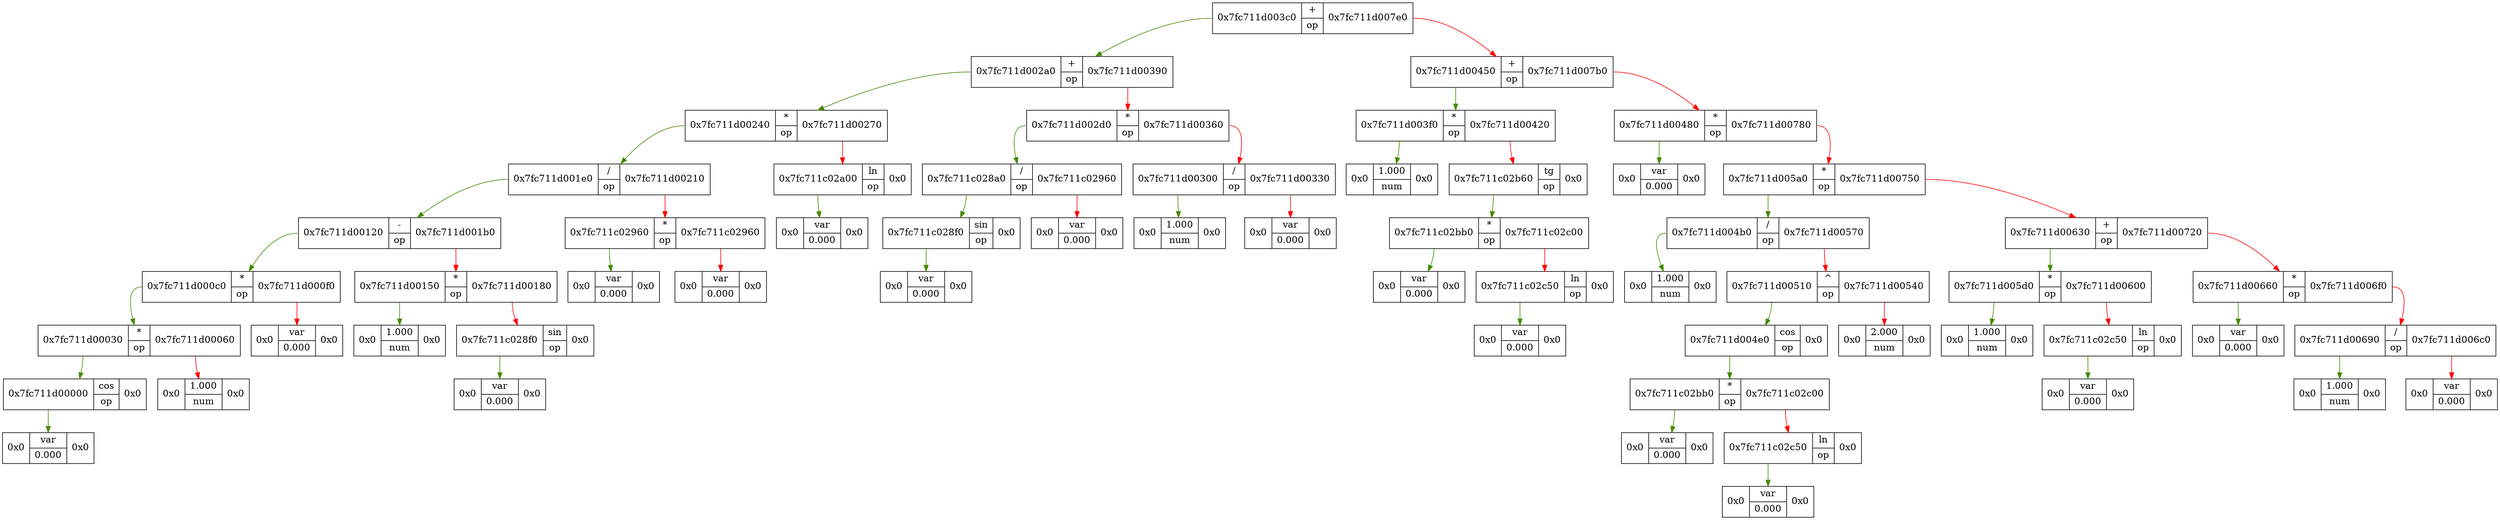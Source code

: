 digraph G{
	edge[color="chartreuse4",fontcolor="blue",fontsize=12];
	node[shape="rectangle",fontsize=15];
	1 [shape=record,label="  <f0> 0x7fc711d003c0| {+ | op} | <f1> 0x7fc711d007e0" ];
	2 [shape=record,label="  <f0> 0x7fc711d002a0| {+ | op} | <f1> 0x7fc711d00390" ];
	4 [shape=record,label="  <f0> 0x7fc711d00240| {* | op} | <f1> 0x7fc711d00270" ];
	8 [shape=record,label="  <f0> 0x7fc711d001e0| {/ | op} | <f1> 0x7fc711d00210" ];
	16 [shape=record,label="  <f0> 0x7fc711d00120| {- | op} | <f1> 0x7fc711d001b0" ];
	32 [shape=record,label="  <f0> 0x7fc711d000c0| {* | op} | <f1> 0x7fc711d000f0" ];
	64 [shape=record,label="  <f0> 0x7fc711d00030| {* | op} | <f1> 0x7fc711d00060" ];
	128 [shape=record,label="  <f0> 0x7fc711d00000| {cos | op} | <f1> 0x0" ];
	256 [shape=record,label="  <f0> 0x0| {var | 0.000} | <f1> 0x0" ];
		128:<f0> -> 256
		64:<f0> -> 128
	129 [shape=record,label="  <f0> 0x0| {1.000 | num} | <f1> 0x0" ];
		64:<f1> -> 129[color="red"]
		32:<f0> -> 64
	65 [shape=record,label="  <f0> 0x0| {var | 0.000} | <f1> 0x0" ];
		32:<f1> -> 65[color="red"]
		16:<f0> -> 32
	33 [shape=record,label="  <f0> 0x7fc711d00150| {* | op} | <f1> 0x7fc711d00180" ];
	66 [shape=record,label="  <f0> 0x0| {1.000 | num} | <f1> 0x0" ];
		33:<f0> -> 66
	67 [shape=record,label="  <f0> 0x7fc711c028f0| {sin | op} | <f1> 0x0" ];
	134 [shape=record,label="  <f0> 0x0| {var | 0.000} | <f1> 0x0" ];
		67:<f0> -> 134
		33:<f1> -> 67[color="red"]
		16:<f1> -> 33[color="red"]
		8:<f0> -> 16
	17 [shape=record,label="  <f0> 0x7fc711c02960| {* | op} | <f1> 0x7fc711c02960" ];
	34 [shape=record,label="  <f0> 0x0| {var | 0.000} | <f1> 0x0" ];
		17:<f0> -> 34
	35 [shape=record,label="  <f0> 0x0| {var | 0.000} | <f1> 0x0" ];
		17:<f1> -> 35[color="red"]
		8:<f1> -> 17[color="red"]
		4:<f0> -> 8
	9 [shape=record,label="  <f0> 0x7fc711c02a00| {ln | op} | <f1> 0x0" ];
	18 [shape=record,label="  <f0> 0x0| {var | 0.000} | <f1> 0x0" ];
		9:<f0> -> 18
		4:<f1> -> 9[color="red"]
		2:<f0> -> 4
	5 [shape=record,label="  <f0> 0x7fc711d002d0| {* | op} | <f1> 0x7fc711d00360" ];
	10 [shape=record,label="  <f0> 0x7fc711c028a0| {/ | op} | <f1> 0x7fc711c02960" ];
	20 [shape=record,label="  <f0> 0x7fc711c028f0| {sin | op} | <f1> 0x0" ];
	40 [shape=record,label="  <f0> 0x0| {var | 0.000} | <f1> 0x0" ];
		20:<f0> -> 40
		10:<f0> -> 20
	21 [shape=record,label="  <f0> 0x0| {var | 0.000} | <f1> 0x0" ];
		10:<f1> -> 21[color="red"]
		5:<f0> -> 10
	11 [shape=record,label="  <f0> 0x7fc711d00300| {/ | op} | <f1> 0x7fc711d00330" ];
	22 [shape=record,label="  <f0> 0x0| {1.000 | num} | <f1> 0x0" ];
		11:<f0> -> 22
	23 [shape=record,label="  <f0> 0x0| {var | 0.000} | <f1> 0x0" ];
		11:<f1> -> 23[color="red"]
		5:<f1> -> 11[color="red"]
		2:<f1> -> 5[color="red"]
		1:<f0> -> 2
	3 [shape=record,label="  <f0> 0x7fc711d00450| {+ | op} | <f1> 0x7fc711d007b0" ];
	6 [shape=record,label="  <f0> 0x7fc711d003f0| {* | op} | <f1> 0x7fc711d00420" ];
	12 [shape=record,label="  <f0> 0x0| {1.000 | num} | <f1> 0x0" ];
		6:<f0> -> 12
	13 [shape=record,label="  <f0> 0x7fc711c02b60| {tg | op} | <f1> 0x0" ];
	26 [shape=record,label="  <f0> 0x7fc711c02bb0| {* | op} | <f1> 0x7fc711c02c00" ];
	52 [shape=record,label="  <f0> 0x0| {var | 0.000} | <f1> 0x0" ];
		26:<f0> -> 52
	53 [shape=record,label="  <f0> 0x7fc711c02c50| {ln | op} | <f1> 0x0" ];
	106 [shape=record,label="  <f0> 0x0| {var | 0.000} | <f1> 0x0" ];
		53:<f0> -> 106
		26:<f1> -> 53[color="red"]
		13:<f0> -> 26
		6:<f1> -> 13[color="red"]
		3:<f0> -> 6
	7 [shape=record,label="  <f0> 0x7fc711d00480| {* | op} | <f1> 0x7fc711d00780" ];
	14 [shape=record,label="  <f0> 0x0| {var | 0.000} | <f1> 0x0" ];
		7:<f0> -> 14
	15 [shape=record,label="  <f0> 0x7fc711d005a0| {* | op} | <f1> 0x7fc711d00750" ];
	30 [shape=record,label="  <f0> 0x7fc711d004b0| {/ | op} | <f1> 0x7fc711d00570" ];
	60 [shape=record,label="  <f0> 0x0| {1.000 | num} | <f1> 0x0" ];
		30:<f0> -> 60
	61 [shape=record,label="  <f0> 0x7fc711d00510| {^ | op} | <f1> 0x7fc711d00540" ];
	122 [shape=record,label="  <f0> 0x7fc711d004e0| {cos | op} | <f1> 0x0" ];
	244 [shape=record,label="  <f0> 0x7fc711c02bb0| {* | op} | <f1> 0x7fc711c02c00" ];
	488 [shape=record,label="  <f0> 0x0| {var | 0.000} | <f1> 0x0" ];
		244:<f0> -> 488
	489 [shape=record,label="  <f0> 0x7fc711c02c50| {ln | op} | <f1> 0x0" ];
	978 [shape=record,label="  <f0> 0x0| {var | 0.000} | <f1> 0x0" ];
		489:<f0> -> 978
		244:<f1> -> 489[color="red"]
		122:<f0> -> 244
		61:<f0> -> 122
	123 [shape=record,label="  <f0> 0x0| {2.000 | num} | <f1> 0x0" ];
		61:<f1> -> 123[color="red"]
		30:<f1> -> 61[color="red"]
		15:<f0> -> 30
	31 [shape=record,label="  <f0> 0x7fc711d00630| {+ | op} | <f1> 0x7fc711d00720" ];
	62 [shape=record,label="  <f0> 0x7fc711d005d0| {* | op} | <f1> 0x7fc711d00600" ];
	124 [shape=record,label="  <f0> 0x0| {1.000 | num} | <f1> 0x0" ];
		62:<f0> -> 124
	125 [shape=record,label="  <f0> 0x7fc711c02c50| {ln | op} | <f1> 0x0" ];
	250 [shape=record,label="  <f0> 0x0| {var | 0.000} | <f1> 0x0" ];
		125:<f0> -> 250
		62:<f1> -> 125[color="red"]
		31:<f0> -> 62
	63 [shape=record,label="  <f0> 0x7fc711d00660| {* | op} | <f1> 0x7fc711d006f0" ];
	126 [shape=record,label="  <f0> 0x0| {var | 0.000} | <f1> 0x0" ];
		63:<f0> -> 126
	127 [shape=record,label="  <f0> 0x7fc711d00690| {/ | op} | <f1> 0x7fc711d006c0" ];
	254 [shape=record,label="  <f0> 0x0| {1.000 | num} | <f1> 0x0" ];
		127:<f0> -> 254
	255 [shape=record,label="  <f0> 0x0| {var | 0.000} | <f1> 0x0" ];
		127:<f1> -> 255[color="red"]
		63:<f1> -> 127[color="red"]
		31:<f1> -> 63[color="red"]
		15:<f1> -> 31[color="red"]
		7:<f1> -> 15[color="red"]
		3:<f1> -> 7[color="red"]
		1:<f1> -> 3[color="red"]
}